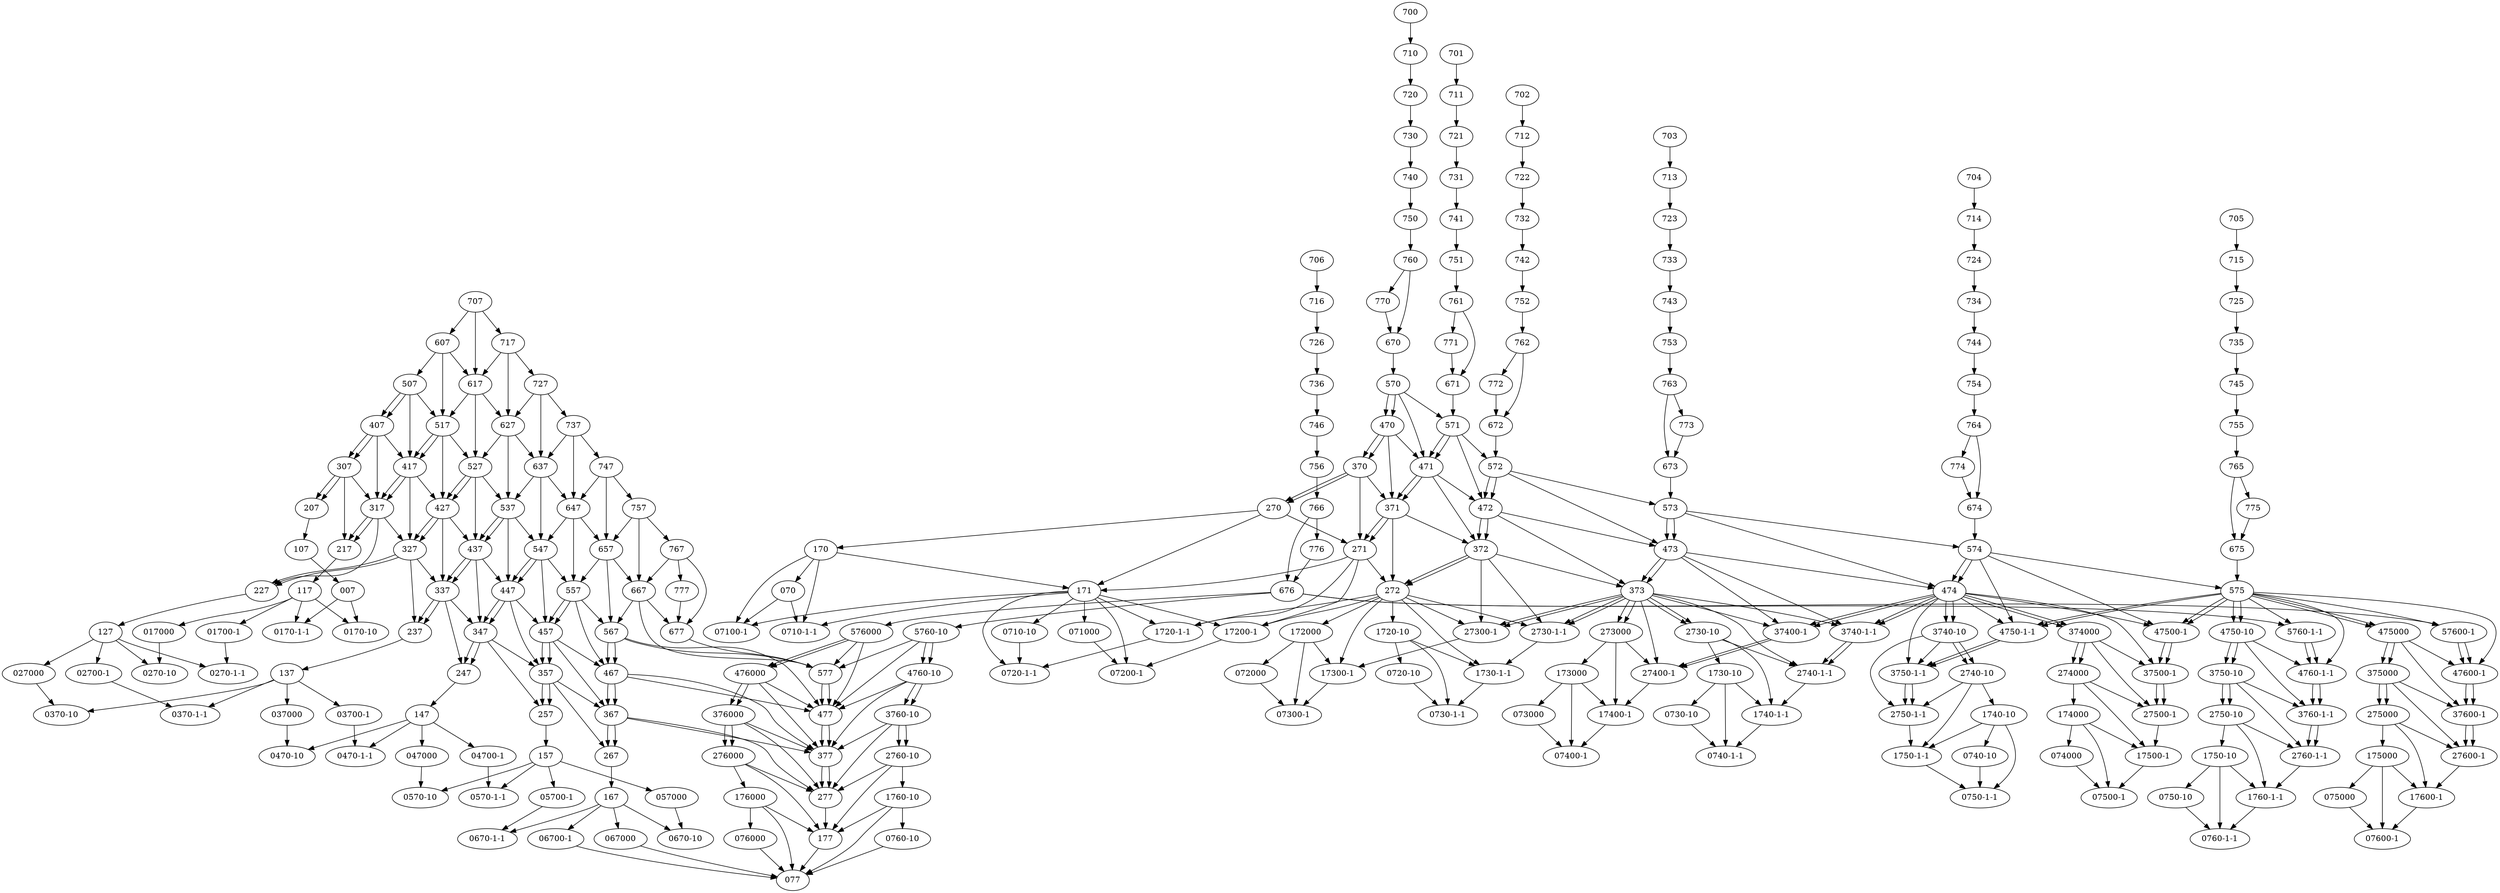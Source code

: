 digraph G{

{node_1 [label="007"];
node_2 [label="0170-1-1"];
node_3 [label="0170-10"];
node_4 [label="01700-1"];
node_5 [label="017000"];
node_6 [label="0270-1-1"];
node_7 [label="0270-10"];
node_8 [label="02700-1"];
node_9 [label="027000"];
node_10 [label="0370-1-1"];
node_11 [label="0370-10"];
node_12 [label="03700-1"];
node_13 [label="037000"];
node_14 [label="0470-1-1"];
node_15 [label="0470-10"];
node_16 [label="04700-1"];
node_17 [label="047000"];
node_18 [label="0570-1-1"];
node_19 [label="0570-10"];
node_20 [label="05700-1"];
node_21 [label="057000"];
node_22 [label="0670-1-1"];
node_23 [label="0670-10"];
node_24 [label="06700-1"];
node_25 [label="067000"];
node_26 [label="070"];
node_27 [label="0710-1-1"];
node_28 [label="0710-10"];
node_29 [label="07100-1"];
node_30 [label="071000"];
node_31 [label="0720-1-1"];
node_32 [label="0720-10"];
node_33 [label="07200-1"];
node_34 [label="072000"];
node_35 [label="0730-1-1"];
node_36 [label="0730-10"];
node_37 [label="07300-1"];
node_38 [label="073000"];
node_39 [label="0740-1-1"];
node_40 [label="0740-10"];
node_41 [label="07400-1"];
node_42 [label="074000"];
node_43 [label="0750-1-1"];
node_44 [label="0750-10"];
node_45 [label="07500-1"];
node_46 [label="075000"];
node_47 [label="0760-1-1"];
node_48 [label="0760-10"];
node_49 [label="07600-1"];
node_50 [label="076000"];
node_51 [label="077"];
node_52 [label="107"];
node_53 [label="117"];
node_54 [label="127"];
node_55 [label="137"];
node_56 [label="147"];
node_57 [label="157"];
node_58 [label="167"];
node_59 [label="170"];
node_60 [label="171"];
node_61 [label="1720-1-1"];
node_62 [label="1720-10"];
node_63 [label="17200-1"];
node_64 [label="172000"];
node_65 [label="1730-1-1"];
node_66 [label="1730-10"];
node_67 [label="17300-1"];
node_68 [label="173000"];
node_69 [label="1740-1-1"];
node_70 [label="1740-10"];
node_71 [label="17400-1"];
node_72 [label="174000"];
node_73 [label="1750-1-1"];
node_74 [label="1750-10"];
node_75 [label="17500-1"];
node_76 [label="175000"];
node_77 [label="1760-1-1"];
node_78 [label="1760-10"];
node_79 [label="17600-1"];
node_80 [label="176000"];
node_81 [label="177"];
node_82 [label="207"];
node_83 [label="217"];
node_84 [label="227"];
node_85 [label="237"];
node_86 [label="247"];
node_87 [label="257"];
node_88 [label="267"];
node_89 [label="270"];
node_90 [label="271"];
node_91 [label="272"];
node_92 [label="2730-1-1"];
node_93 [label="2730-10"];
node_94 [label="27300-1"];
node_95 [label="273000"];
node_96 [label="2740-1-1"];
node_97 [label="2740-10"];
node_98 [label="27400-1"];
node_99 [label="274000"];
node_100 [label="2750-1-1"];
node_101 [label="2750-10"];
node_102 [label="27500-1"];
node_103 [label="275000"];
node_104 [label="2760-1-1"];
node_105 [label="2760-10"];
node_106 [label="27600-1"];
node_107 [label="276000"];
node_108 [label="277"];
node_109 [label="307"];
node_110 [label="317"];
node_111 [label="327"];
node_112 [label="337"];
node_113 [label="347"];
node_114 [label="357"];
node_115 [label="367"];
node_116 [label="370"];
node_117 [label="371"];
node_118 [label="372"];
node_119 [label="373"];
node_120 [label="3740-1-1"];
node_121 [label="3740-10"];
node_122 [label="37400-1"];
node_123 [label="374000"];
node_124 [label="3750-1-1"];
node_125 [label="3750-10"];
node_126 [label="37500-1"];
node_127 [label="375000"];
node_128 [label="3760-1-1"];
node_129 [label="3760-10"];
node_130 [label="37600-1"];
node_131 [label="376000"];
node_132 [label="377"];
node_133 [label="407"];
node_134 [label="417"];
node_135 [label="427"];
node_136 [label="437"];
node_137 [label="447"];
node_138 [label="457"];
node_139 [label="467"];
node_140 [label="470"];
node_141 [label="471"];
node_142 [label="472"];
node_143 [label="473"];
node_144 [label="474"];
node_145 [label="4750-1-1"];
node_146 [label="4750-10"];
node_147 [label="47500-1"];
node_148 [label="475000"];
node_149 [label="4760-1-1"];
node_150 [label="4760-10"];
node_151 [label="47600-1"];
node_152 [label="476000"];
node_153 [label="477"];
node_154 [label="507"];
node_155 [label="517"];
node_156 [label="527"];
node_157 [label="537"];
node_158 [label="547"];
node_159 [label="557"];
node_160 [label="567"];
node_161 [label="570"];
node_162 [label="571"];
node_163 [label="572"];
node_164 [label="573"];
node_165 [label="574"];
node_166 [label="575"];
node_167 [label="5760-1-1"];
node_168 [label="5760-10"];
node_169 [label="57600-1"];
node_170 [label="576000"];
node_171 [label="577"];
node_172 [label="607"];
node_173 [label="617"];
node_174 [label="627"];
node_175 [label="637"];
node_176 [label="647"];
node_177 [label="657"];
node_178 [label="667"];
node_179 [label="670"];
node_180 [label="671"];
node_181 [label="672"];
node_182 [label="673"];
node_183 [label="674"];
node_184 [label="675"];
node_185 [label="676"];
node_186 [label="677"];
node_187 [label="700"];
node_188 [label="701"];
node_189 [label="702"];
node_190 [label="703"];
node_191 [label="704"];
node_192 [label="705"];
node_193 [label="706"];
node_194 [label="707"];
node_195 [label="710"];
node_196 [label="711"];
node_197 [label="712"];
node_198 [label="713"];
node_199 [label="714"];
node_200 [label="715"];
node_201 [label="716"];
node_202 [label="717"];
node_203 [label="720"];
node_204 [label="721"];
node_205 [label="722"];
node_206 [label="723"];
node_207 [label="724"];
node_208 [label="725"];
node_209 [label="726"];
node_210 [label="727"];
node_211 [label="730"];
node_212 [label="731"];
node_213 [label="732"];
node_214 [label="733"];
node_215 [label="734"];
node_216 [label="735"];
node_217 [label="736"];
node_218 [label="737"];
node_219 [label="740"];
node_220 [label="741"];
node_221 [label="742"];
node_222 [label="743"];
node_223 [label="744"];
node_224 [label="745"];
node_225 [label="746"];
node_226 [label="747"];
node_227 [label="750"];
node_228 [label="751"];
node_229 [label="752"];
node_230 [label="753"];
node_231 [label="754"];
node_232 [label="755"];
node_233 [label="756"];
node_234 [label="757"];
node_235 [label="760"];
node_236 [label="761"];
node_237 [label="762"];
node_238 [label="763"];
node_239 [label="764"];
node_240 [label="765"];
node_241 [label="766"];
node_242 [label="767"];
node_243 [label="770"];
node_244 [label="771"];
node_245 [label="772"];
node_246 [label="773"];
node_247 [label="774"];
node_248 [label="775"];
node_249 [label="776"];
node_250 [label="777"];
}
node_1->node_2[penwidth=1]
node_1->node_3[penwidth=1]
node_4->node_6[penwidth=1]
node_5->node_7[penwidth=1]
node_8->node_10[penwidth=1]
node_9->node_11[penwidth=1]
node_12->node_14[penwidth=1]
node_13->node_15[penwidth=1]
node_16->node_18[penwidth=1]
node_17->node_19[penwidth=1]
node_20->node_22[penwidth=1]
node_21->node_23[penwidth=1]
node_24->node_51[penwidth=1]
node_25->node_51[penwidth=1]
node_26->node_27[penwidth=1]
node_26->node_29[penwidth=1]
node_28->node_31[penwidth=1]
node_30->node_33[penwidth=1]
node_32->node_35[penwidth=1]
node_34->node_37[penwidth=1]
node_36->node_39[penwidth=1]
node_38->node_41[penwidth=1]
node_40->node_43[penwidth=1]
node_42->node_45[penwidth=1]
node_44->node_47[penwidth=1]
node_46->node_49[penwidth=1]
node_48->node_51[penwidth=1]
node_50->node_51[penwidth=1]
node_52->node_1[penwidth=1]
node_53->node_2[penwidth=1]
node_53->node_3[penwidth=1]
node_53->node_4[penwidth=1]
node_53->node_5[penwidth=1]
node_54->node_6[penwidth=1]
node_54->node_7[penwidth=1]
node_54->node_8[penwidth=1]
node_54->node_9[penwidth=1]
node_55->node_10[penwidth=1]
node_55->node_11[penwidth=1]
node_55->node_12[penwidth=1]
node_55->node_13[penwidth=1]
node_56->node_14[penwidth=1]
node_56->node_15[penwidth=1]
node_56->node_16[penwidth=1]
node_56->node_17[penwidth=1]
node_57->node_18[penwidth=1]
node_57->node_19[penwidth=1]
node_57->node_20[penwidth=1]
node_57->node_21[penwidth=1]
node_58->node_22[penwidth=1]
node_58->node_23[penwidth=1]
node_58->node_24[penwidth=1]
node_58->node_25[penwidth=1]
node_59->node_26[penwidth=1]
node_59->node_27[penwidth=1]
node_59->node_29[penwidth=1]
node_59->node_60[penwidth=1]
node_60->node_27[penwidth=1]
node_60->node_28[penwidth=1]
node_60->node_29[penwidth=1]
node_60->node_30[penwidth=1]
node_60->node_31[penwidth=1]
node_60->node_33[penwidth=1]
node_60->node_61[penwidth=1]
node_60->node_63[penwidth=1]
node_61->node_31[penwidth=1]
node_62->node_32[penwidth=1]
node_63->node_33[penwidth=1]
node_64->node_34[penwidth=1]
node_62->node_35[penwidth=1]
node_64->node_37[penwidth=1]
node_62->node_65[penwidth=1]
node_64->node_67[penwidth=1]
node_65->node_35[penwidth=1]
node_66->node_36[penwidth=1]
node_67->node_37[penwidth=1]
node_68->node_38[penwidth=1]
node_66->node_39[penwidth=1]
node_68->node_41[penwidth=1]
node_66->node_69[penwidth=1]
node_68->node_71[penwidth=1]
node_69->node_39[penwidth=1]
node_70->node_40[penwidth=1]
node_71->node_41[penwidth=1]
node_72->node_42[penwidth=1]
node_70->node_43[penwidth=1]
node_72->node_45[penwidth=1]
node_70->node_73[penwidth=1]
node_72->node_75[penwidth=1]
node_73->node_43[penwidth=1]
node_74->node_44[penwidth=1]
node_75->node_45[penwidth=1]
node_76->node_46[penwidth=1]
node_74->node_47[penwidth=1]
node_76->node_49[penwidth=1]
node_74->node_77[penwidth=1]
node_76->node_79[penwidth=1]
node_77->node_47[penwidth=1]
node_78->node_48[penwidth=1]
node_79->node_49[penwidth=1]
node_80->node_50[penwidth=1]
node_78->node_51[penwidth=1]
node_80->node_51[penwidth=1]
node_78->node_81[penwidth=1]
node_80->node_81[penwidth=1]
node_81->node_51[penwidth=1]
node_82->node_52[penwidth=1]
node_83->node_53[penwidth=1]
node_84->node_54[penwidth=1]
node_85->node_55[penwidth=1]
node_86->node_56[penwidth=1]
node_87->node_57[penwidth=1]
node_88->node_58[penwidth=1]
node_89->node_59[penwidth=1]
node_89->node_60[penwidth=1]
node_89->node_90[penwidth=1]
node_90->node_60[penwidth=1]
node_90->node_61[penwidth=1]
node_90->node_63[penwidth=1]
node_90->node_91[penwidth=1]
node_91->node_61[penwidth=1]
node_91->node_62[penwidth=1]
node_91->node_63[penwidth=1]
node_91->node_64[penwidth=1]
node_91->node_65[penwidth=1]
node_91->node_67[penwidth=1]
node_91->node_92[penwidth=1]
node_91->node_94[penwidth=1]
node_92->node_65[penwidth=1]
node_93->node_66[penwidth=1]
node_94->node_67[penwidth=1]
node_95->node_68[penwidth=1]
node_93->node_69[penwidth=1]
node_95->node_71[penwidth=1]
node_93->node_96[penwidth=1]
node_95->node_98[penwidth=1]
node_96->node_69[penwidth=1]
node_97->node_70[penwidth=1]
node_98->node_71[penwidth=1]
node_99->node_72[penwidth=1]
node_97->node_73[penwidth=1]
node_99->node_75[penwidth=1]
node_97->node_100[penwidth=1]
node_99->node_102[penwidth=1]
node_100->node_73[penwidth=1]
node_101->node_74[penwidth=1]
node_102->node_75[penwidth=1]
node_103->node_76[penwidth=1]
node_101->node_77[penwidth=1]
node_103->node_79[penwidth=1]
node_101->node_104[penwidth=1]
node_103->node_106[penwidth=1]
node_104->node_77[penwidth=1]
node_105->node_78[penwidth=1]
node_106->node_79[penwidth=1]
node_107->node_80[penwidth=1]
node_105->node_81[penwidth=1]
node_107->node_81[penwidth=1]
node_105->node_108[penwidth=1]
node_107->node_108[penwidth=1]
node_108->node_81[penwidth=1]
node_109->node_82[penwidth=1]
node_109->node_82[penwidth=1]
node_109->node_83[penwidth=1]
node_109->node_110[penwidth=1]
node_110->node_83[penwidth=1]
node_110->node_83[penwidth=1]
node_110->node_84[penwidth=1]
node_110->node_111[penwidth=1]
node_111->node_84[penwidth=1]
node_111->node_84[penwidth=1]
node_111->node_85[penwidth=1]
node_111->node_112[penwidth=1]
node_112->node_85[penwidth=1]
node_112->node_85[penwidth=1]
node_112->node_86[penwidth=1]
node_112->node_113[penwidth=1]
node_113->node_86[penwidth=1]
node_113->node_86[penwidth=1]
node_113->node_87[penwidth=1]
node_113->node_114[penwidth=1]
node_114->node_87[penwidth=1]
node_114->node_87[penwidth=1]
node_114->node_88[penwidth=1]
node_114->node_115[penwidth=1]
node_115->node_88[penwidth=1]
node_115->node_88[penwidth=1]
node_115->node_108[penwidth=1]
node_115->node_132[penwidth=1]
node_116->node_89[penwidth=1]
node_116->node_89[penwidth=1]
node_116->node_90[penwidth=1]
node_116->node_117[penwidth=1]
node_117->node_90[penwidth=1]
node_117->node_90[penwidth=1]
node_117->node_91[penwidth=1]
node_117->node_118[penwidth=1]
node_118->node_91[penwidth=1]
node_118->node_91[penwidth=1]
node_118->node_92[penwidth=1]
node_118->node_94[penwidth=1]
node_118->node_119[penwidth=1]
node_119->node_92[penwidth=1]
node_119->node_93[penwidth=1]
node_119->node_94[penwidth=1]
node_119->node_95[penwidth=1]
node_119->node_92[penwidth=1]
node_119->node_93[penwidth=1]
node_119->node_94[penwidth=1]
node_119->node_95[penwidth=1]
node_119->node_96[penwidth=1]
node_119->node_98[penwidth=1]
node_119->node_120[penwidth=1]
node_119->node_122[penwidth=1]
node_120->node_96[penwidth=1]
node_121->node_97[penwidth=1]
node_122->node_98[penwidth=1]
node_123->node_99[penwidth=1]
node_120->node_96[penwidth=1]
node_121->node_97[penwidth=1]
node_122->node_98[penwidth=1]
node_123->node_99[penwidth=1]
node_121->node_100[penwidth=1]
node_123->node_102[penwidth=1]
node_121->node_124[penwidth=1]
node_123->node_126[penwidth=1]
node_124->node_100[penwidth=1]
node_125->node_101[penwidth=1]
node_126->node_102[penwidth=1]
node_127->node_103[penwidth=1]
node_124->node_100[penwidth=1]
node_125->node_101[penwidth=1]
node_126->node_102[penwidth=1]
node_127->node_103[penwidth=1]
node_125->node_104[penwidth=1]
node_127->node_106[penwidth=1]
node_125->node_128[penwidth=1]
node_127->node_130[penwidth=1]
node_128->node_104[penwidth=1]
node_129->node_105[penwidth=1]
node_130->node_106[penwidth=1]
node_131->node_107[penwidth=1]
node_128->node_104[penwidth=1]
node_129->node_105[penwidth=1]
node_130->node_106[penwidth=1]
node_131->node_107[penwidth=1]
node_129->node_108[penwidth=1]
node_131->node_108[penwidth=1]
node_129->node_132[penwidth=1]
node_131->node_132[penwidth=1]
node_132->node_108[penwidth=1]
node_132->node_108[penwidth=1]
node_133->node_109[penwidth=1]
node_133->node_109[penwidth=1]
node_133->node_110[penwidth=1]
node_133->node_134[penwidth=1]
node_134->node_110[penwidth=1]
node_134->node_110[penwidth=1]
node_134->node_111[penwidth=1]
node_134->node_135[penwidth=1]
node_135->node_111[penwidth=1]
node_135->node_111[penwidth=1]
node_135->node_112[penwidth=1]
node_135->node_136[penwidth=1]
node_136->node_112[penwidth=1]
node_136->node_112[penwidth=1]
node_136->node_113[penwidth=1]
node_136->node_137[penwidth=1]
node_137->node_113[penwidth=1]
node_137->node_113[penwidth=1]
node_137->node_114[penwidth=1]
node_137->node_138[penwidth=1]
node_138->node_114[penwidth=1]
node_138->node_114[penwidth=1]
node_138->node_115[penwidth=1]
node_138->node_139[penwidth=1]
node_139->node_115[penwidth=1]
node_139->node_115[penwidth=1]
node_139->node_132[penwidth=1]
node_139->node_153[penwidth=1]
node_140->node_116[penwidth=1]
node_140->node_116[penwidth=1]
node_140->node_117[penwidth=1]
node_140->node_141[penwidth=1]
node_141->node_117[penwidth=1]
node_141->node_117[penwidth=1]
node_141->node_118[penwidth=1]
node_141->node_142[penwidth=1]
node_142->node_118[penwidth=1]
node_142->node_118[penwidth=1]
node_142->node_119[penwidth=1]
node_142->node_143[penwidth=1]
node_143->node_119[penwidth=1]
node_143->node_119[penwidth=1]
node_143->node_120[penwidth=1]
node_143->node_122[penwidth=1]
node_143->node_144[penwidth=1]
node_144->node_120[penwidth=1]
node_144->node_121[penwidth=1]
node_144->node_122[penwidth=1]
node_144->node_123[penwidth=1]
node_144->node_120[penwidth=1]
node_144->node_121[penwidth=1]
node_144->node_122[penwidth=1]
node_144->node_123[penwidth=1]
node_144->node_124[penwidth=1]
node_144->node_126[penwidth=1]
node_144->node_145[penwidth=1]
node_144->node_147[penwidth=1]
node_145->node_124[penwidth=1]
node_146->node_125[penwidth=1]
node_147->node_126[penwidth=1]
node_148->node_127[penwidth=1]
node_145->node_124[penwidth=1]
node_146->node_125[penwidth=1]
node_147->node_126[penwidth=1]
node_148->node_127[penwidth=1]
node_146->node_128[penwidth=1]
node_148->node_130[penwidth=1]
node_146->node_149[penwidth=1]
node_148->node_151[penwidth=1]
node_149->node_128[penwidth=1]
node_150->node_129[penwidth=1]
node_151->node_130[penwidth=1]
node_152->node_131[penwidth=1]
node_149->node_128[penwidth=1]
node_150->node_129[penwidth=1]
node_151->node_130[penwidth=1]
node_152->node_131[penwidth=1]
node_150->node_132[penwidth=1]
node_152->node_132[penwidth=1]
node_150->node_153[penwidth=1]
node_152->node_153[penwidth=1]
node_153->node_132[penwidth=1]
node_153->node_132[penwidth=1]
node_154->node_133[penwidth=1]
node_154->node_133[penwidth=1]
node_154->node_134[penwidth=1]
node_154->node_155[penwidth=1]
node_155->node_134[penwidth=1]
node_155->node_134[penwidth=1]
node_155->node_135[penwidth=1]
node_155->node_156[penwidth=1]
node_156->node_135[penwidth=1]
node_156->node_135[penwidth=1]
node_156->node_136[penwidth=1]
node_156->node_157[penwidth=1]
node_157->node_136[penwidth=1]
node_157->node_136[penwidth=1]
node_157->node_137[penwidth=1]
node_157->node_158[penwidth=1]
node_158->node_137[penwidth=1]
node_158->node_137[penwidth=1]
node_158->node_138[penwidth=1]
node_158->node_159[penwidth=1]
node_159->node_138[penwidth=1]
node_159->node_138[penwidth=1]
node_159->node_139[penwidth=1]
node_159->node_160[penwidth=1]
node_160->node_139[penwidth=1]
node_160->node_139[penwidth=1]
node_160->node_153[penwidth=1]
node_160->node_171[penwidth=1]
node_161->node_140[penwidth=1]
node_161->node_140[penwidth=1]
node_161->node_141[penwidth=1]
node_161->node_162[penwidth=1]
node_162->node_141[penwidth=1]
node_162->node_141[penwidth=1]
node_162->node_142[penwidth=1]
node_162->node_163[penwidth=1]
node_163->node_142[penwidth=1]
node_163->node_142[penwidth=1]
node_163->node_143[penwidth=1]
node_163->node_164[penwidth=1]
node_164->node_143[penwidth=1]
node_164->node_143[penwidth=1]
node_164->node_144[penwidth=1]
node_164->node_165[penwidth=1]
node_165->node_144[penwidth=1]
node_165->node_144[penwidth=1]
node_165->node_145[penwidth=1]
node_165->node_147[penwidth=1]
node_165->node_166[penwidth=1]
node_166->node_145[penwidth=1]
node_166->node_146[penwidth=1]
node_166->node_147[penwidth=1]
node_166->node_148[penwidth=1]
node_166->node_145[penwidth=1]
node_166->node_146[penwidth=1]
node_166->node_147[penwidth=1]
node_166->node_148[penwidth=1]
node_166->node_149[penwidth=1]
node_166->node_151[penwidth=1]
node_166->node_167[penwidth=1]
node_166->node_169[penwidth=1]
node_167->node_149[penwidth=1]
node_168->node_150[penwidth=1]
node_169->node_151[penwidth=1]
node_170->node_152[penwidth=1]
node_167->node_149[penwidth=1]
node_168->node_150[penwidth=1]
node_169->node_151[penwidth=1]
node_170->node_152[penwidth=1]
node_168->node_153[penwidth=1]
node_170->node_153[penwidth=1]
node_168->node_171[penwidth=1]
node_170->node_171[penwidth=1]
node_171->node_153[penwidth=1]
node_171->node_153[penwidth=1]
node_172->node_154[penwidth=1]
node_172->node_155[penwidth=1]
node_172->node_173[penwidth=1]
node_173->node_155[penwidth=1]
node_173->node_156[penwidth=1]
node_173->node_174[penwidth=1]
node_174->node_156[penwidth=1]
node_174->node_157[penwidth=1]
node_174->node_175[penwidth=1]
node_175->node_157[penwidth=1]
node_175->node_158[penwidth=1]
node_175->node_176[penwidth=1]
node_176->node_158[penwidth=1]
node_176->node_159[penwidth=1]
node_176->node_177[penwidth=1]
node_177->node_159[penwidth=1]
node_177->node_160[penwidth=1]
node_177->node_178[penwidth=1]
node_178->node_160[penwidth=1]
node_178->node_171[penwidth=1]
node_178->node_186[penwidth=1]
node_179->node_161[penwidth=1]
node_180->node_162[penwidth=1]
node_181->node_163[penwidth=1]
node_182->node_164[penwidth=1]
node_183->node_165[penwidth=1]
node_184->node_166[penwidth=1]
node_185->node_167[penwidth=1]
node_185->node_168[penwidth=1]
node_185->node_169[penwidth=1]
node_185->node_170[penwidth=1]
node_186->node_171[penwidth=1]
node_187->node_195[penwidth=1]
node_188->node_196[penwidth=1]
node_189->node_197[penwidth=1]
node_190->node_198[penwidth=1]
node_191->node_199[penwidth=1]
node_192->node_200[penwidth=1]
node_193->node_201[penwidth=1]
node_194->node_172[penwidth=1]
node_194->node_173[penwidth=1]
node_194->node_202[penwidth=1]
node_195->node_203[penwidth=1]
node_196->node_204[penwidth=1]
node_197->node_205[penwidth=1]
node_198->node_206[penwidth=1]
node_199->node_207[penwidth=1]
node_200->node_208[penwidth=1]
node_201->node_209[penwidth=1]
node_202->node_173[penwidth=1]
node_202->node_174[penwidth=1]
node_202->node_210[penwidth=1]
node_203->node_211[penwidth=1]
node_204->node_212[penwidth=1]
node_205->node_213[penwidth=1]
node_206->node_214[penwidth=1]
node_207->node_215[penwidth=1]
node_208->node_216[penwidth=1]
node_209->node_217[penwidth=1]
node_210->node_174[penwidth=1]
node_210->node_175[penwidth=1]
node_210->node_218[penwidth=1]
node_211->node_219[penwidth=1]
node_212->node_220[penwidth=1]
node_213->node_221[penwidth=1]
node_214->node_222[penwidth=1]
node_215->node_223[penwidth=1]
node_216->node_224[penwidth=1]
node_217->node_225[penwidth=1]
node_218->node_175[penwidth=1]
node_218->node_176[penwidth=1]
node_218->node_226[penwidth=1]
node_219->node_227[penwidth=1]
node_220->node_228[penwidth=1]
node_221->node_229[penwidth=1]
node_222->node_230[penwidth=1]
node_223->node_231[penwidth=1]
node_224->node_232[penwidth=1]
node_225->node_233[penwidth=1]
node_226->node_176[penwidth=1]
node_226->node_177[penwidth=1]
node_226->node_234[penwidth=1]
node_227->node_235[penwidth=1]
node_228->node_236[penwidth=1]
node_229->node_237[penwidth=1]
node_230->node_238[penwidth=1]
node_231->node_239[penwidth=1]
node_232->node_240[penwidth=1]
node_233->node_241[penwidth=1]
node_234->node_177[penwidth=1]
node_234->node_178[penwidth=1]
node_234->node_242[penwidth=1]
node_235->node_179[penwidth=1]
node_235->node_243[penwidth=1]
node_236->node_180[penwidth=1]
node_236->node_244[penwidth=1]
node_237->node_181[penwidth=1]
node_237->node_245[penwidth=1]
node_238->node_182[penwidth=1]
node_238->node_246[penwidth=1]
node_239->node_183[penwidth=1]
node_239->node_247[penwidth=1]
node_240->node_184[penwidth=1]
node_240->node_248[penwidth=1]
node_241->node_185[penwidth=1]
node_241->node_249[penwidth=1]
node_242->node_178[penwidth=1]
node_242->node_186[penwidth=1]
node_242->node_250[penwidth=1]
node_243->node_179[penwidth=1]
node_244->node_180[penwidth=1]
node_245->node_181[penwidth=1]
node_246->node_182[penwidth=1]
node_247->node_183[penwidth=1]
node_248->node_184[penwidth=1]
node_249->node_185[penwidth=1]
node_250->node_186[penwidth=1]
}
